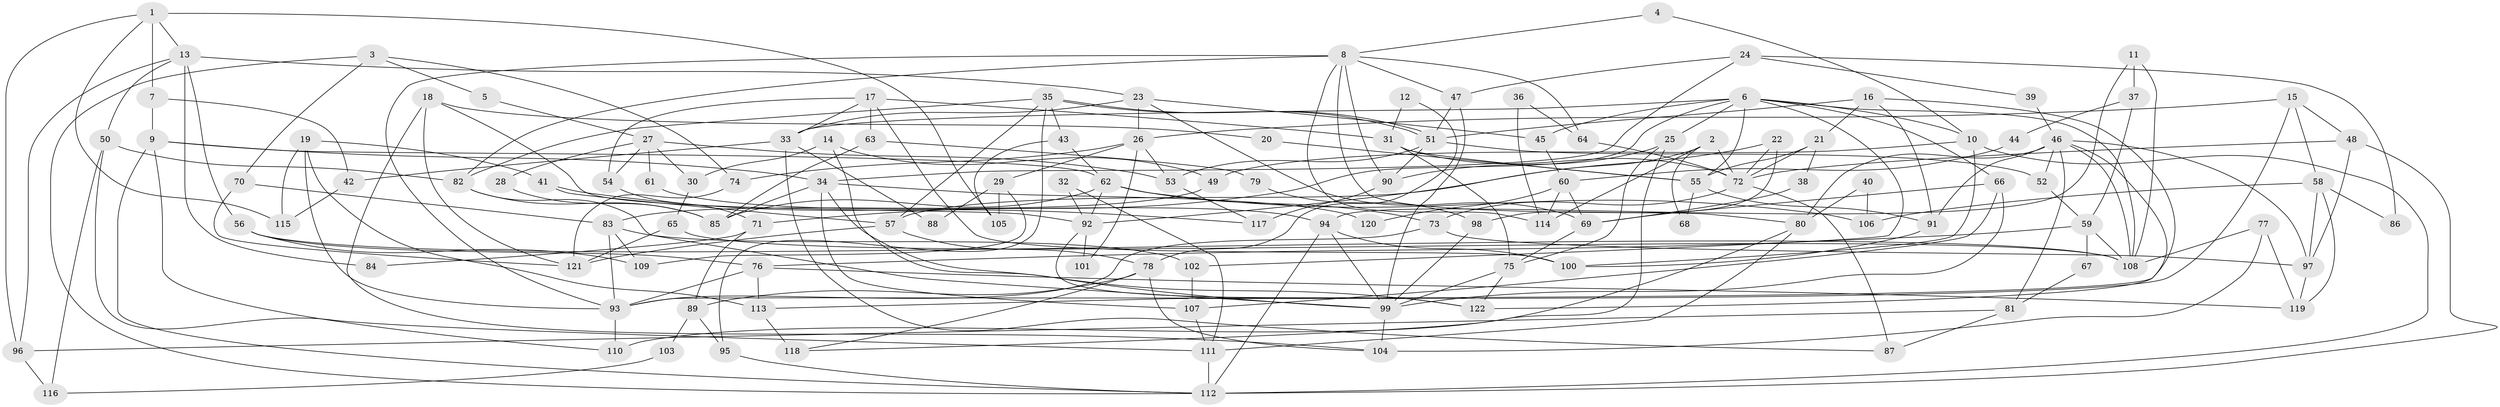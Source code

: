 // Generated by graph-tools (version 1.1) at 2025/50/03/09/25 03:50:06]
// undirected, 122 vertices, 244 edges
graph export_dot {
graph [start="1"]
  node [color=gray90,style=filled];
  1;
  2;
  3;
  4;
  5;
  6;
  7;
  8;
  9;
  10;
  11;
  12;
  13;
  14;
  15;
  16;
  17;
  18;
  19;
  20;
  21;
  22;
  23;
  24;
  25;
  26;
  27;
  28;
  29;
  30;
  31;
  32;
  33;
  34;
  35;
  36;
  37;
  38;
  39;
  40;
  41;
  42;
  43;
  44;
  45;
  46;
  47;
  48;
  49;
  50;
  51;
  52;
  53;
  54;
  55;
  56;
  57;
  58;
  59;
  60;
  61;
  62;
  63;
  64;
  65;
  66;
  67;
  68;
  69;
  70;
  71;
  72;
  73;
  74;
  75;
  76;
  77;
  78;
  79;
  80;
  81;
  82;
  83;
  84;
  85;
  86;
  87;
  88;
  89;
  90;
  91;
  92;
  93;
  94;
  95;
  96;
  97;
  98;
  99;
  100;
  101;
  102;
  103;
  104;
  105;
  106;
  107;
  108;
  109;
  110;
  111;
  112;
  113;
  114;
  115;
  116;
  117;
  118;
  119;
  120;
  121;
  122;
  1 -- 105;
  1 -- 96;
  1 -- 7;
  1 -- 13;
  1 -- 115;
  2 -- 72;
  2 -- 92;
  2 -- 68;
  2 -- 114;
  3 -- 112;
  3 -- 74;
  3 -- 5;
  3 -- 70;
  4 -- 8;
  4 -- 10;
  5 -- 27;
  6 -- 25;
  6 -- 45;
  6 -- 10;
  6 -- 33;
  6 -- 55;
  6 -- 66;
  6 -- 71;
  6 -- 102;
  6 -- 108;
  7 -- 9;
  7 -- 42;
  8 -- 82;
  8 -- 93;
  8 -- 47;
  8 -- 64;
  8 -- 80;
  8 -- 90;
  8 -- 114;
  9 -- 34;
  9 -- 62;
  9 -- 110;
  9 -- 112;
  10 -- 112;
  10 -- 49;
  10 -- 100;
  11 -- 108;
  11 -- 94;
  11 -- 37;
  12 -- 31;
  12 -- 78;
  13 -- 50;
  13 -- 23;
  13 -- 56;
  13 -- 84;
  13 -- 96;
  14 -- 49;
  14 -- 99;
  14 -- 30;
  15 -- 48;
  15 -- 26;
  15 -- 58;
  15 -- 113;
  16 -- 91;
  16 -- 51;
  16 -- 21;
  16 -- 93;
  17 -- 100;
  17 -- 31;
  17 -- 33;
  17 -- 54;
  17 -- 63;
  18 -- 104;
  18 -- 121;
  18 -- 20;
  18 -- 92;
  19 -- 93;
  19 -- 115;
  19 -- 41;
  19 -- 113;
  20 -- 55;
  21 -- 55;
  21 -- 38;
  21 -- 72;
  22 -- 72;
  22 -- 57;
  22 -- 98;
  23 -- 33;
  23 -- 26;
  23 -- 45;
  23 -- 69;
  24 -- 47;
  24 -- 34;
  24 -- 39;
  24 -- 86;
  25 -- 75;
  25 -- 90;
  25 -- 118;
  26 -- 53;
  26 -- 29;
  26 -- 74;
  26 -- 101;
  27 -- 53;
  27 -- 54;
  27 -- 28;
  27 -- 30;
  27 -- 61;
  28 -- 85;
  29 -- 109;
  29 -- 88;
  29 -- 105;
  30 -- 65;
  31 -- 75;
  31 -- 72;
  31 -- 55;
  32 -- 92;
  32 -- 111;
  33 -- 42;
  33 -- 87;
  33 -- 88;
  34 -- 107;
  34 -- 122;
  34 -- 85;
  34 -- 120;
  35 -- 57;
  35 -- 51;
  35 -- 51;
  35 -- 43;
  35 -- 82;
  35 -- 95;
  36 -- 64;
  36 -- 114;
  37 -- 59;
  37 -- 44;
  38 -- 69;
  39 -- 46;
  40 -- 106;
  40 -- 80;
  41 -- 57;
  41 -- 117;
  42 -- 115;
  43 -- 62;
  43 -- 105;
  44 -- 60;
  45 -- 60;
  46 -- 80;
  46 -- 97;
  46 -- 52;
  46 -- 81;
  46 -- 91;
  46 -- 108;
  46 -- 122;
  47 -- 51;
  47 -- 99;
  48 -- 97;
  48 -- 112;
  48 -- 72;
  49 -- 83;
  50 -- 111;
  50 -- 82;
  50 -- 116;
  51 -- 52;
  51 -- 53;
  51 -- 90;
  52 -- 59;
  53 -- 117;
  54 -- 71;
  55 -- 68;
  55 -- 91;
  56 -- 108;
  56 -- 76;
  56 -- 109;
  57 -- 121;
  57 -- 78;
  58 -- 97;
  58 -- 86;
  58 -- 106;
  58 -- 119;
  59 -- 76;
  59 -- 108;
  59 -- 67;
  60 -- 114;
  60 -- 69;
  60 -- 120;
  61 -- 94;
  62 -- 73;
  62 -- 85;
  62 -- 92;
  62 -- 106;
  63 -- 85;
  63 -- 79;
  64 -- 72;
  65 -- 108;
  65 -- 121;
  66 -- 99;
  66 -- 69;
  66 -- 107;
  67 -- 81;
  69 -- 75;
  70 -- 83;
  70 -- 121;
  71 -- 89;
  71 -- 84;
  72 -- 73;
  72 -- 87;
  73 -- 93;
  73 -- 97;
  74 -- 121;
  75 -- 122;
  75 -- 99;
  76 -- 113;
  76 -- 93;
  76 -- 119;
  77 -- 119;
  77 -- 108;
  77 -- 104;
  78 -- 104;
  78 -- 118;
  78 -- 89;
  79 -- 98;
  80 -- 110;
  80 -- 111;
  81 -- 87;
  81 -- 96;
  82 -- 99;
  82 -- 85;
  83 -- 93;
  83 -- 102;
  83 -- 109;
  89 -- 95;
  89 -- 103;
  90 -- 117;
  91 -- 100;
  92 -- 101;
  92 -- 122;
  93 -- 110;
  94 -- 99;
  94 -- 100;
  94 -- 112;
  95 -- 112;
  96 -- 116;
  97 -- 119;
  98 -- 99;
  99 -- 104;
  102 -- 107;
  103 -- 116;
  107 -- 111;
  111 -- 112;
  113 -- 118;
}
